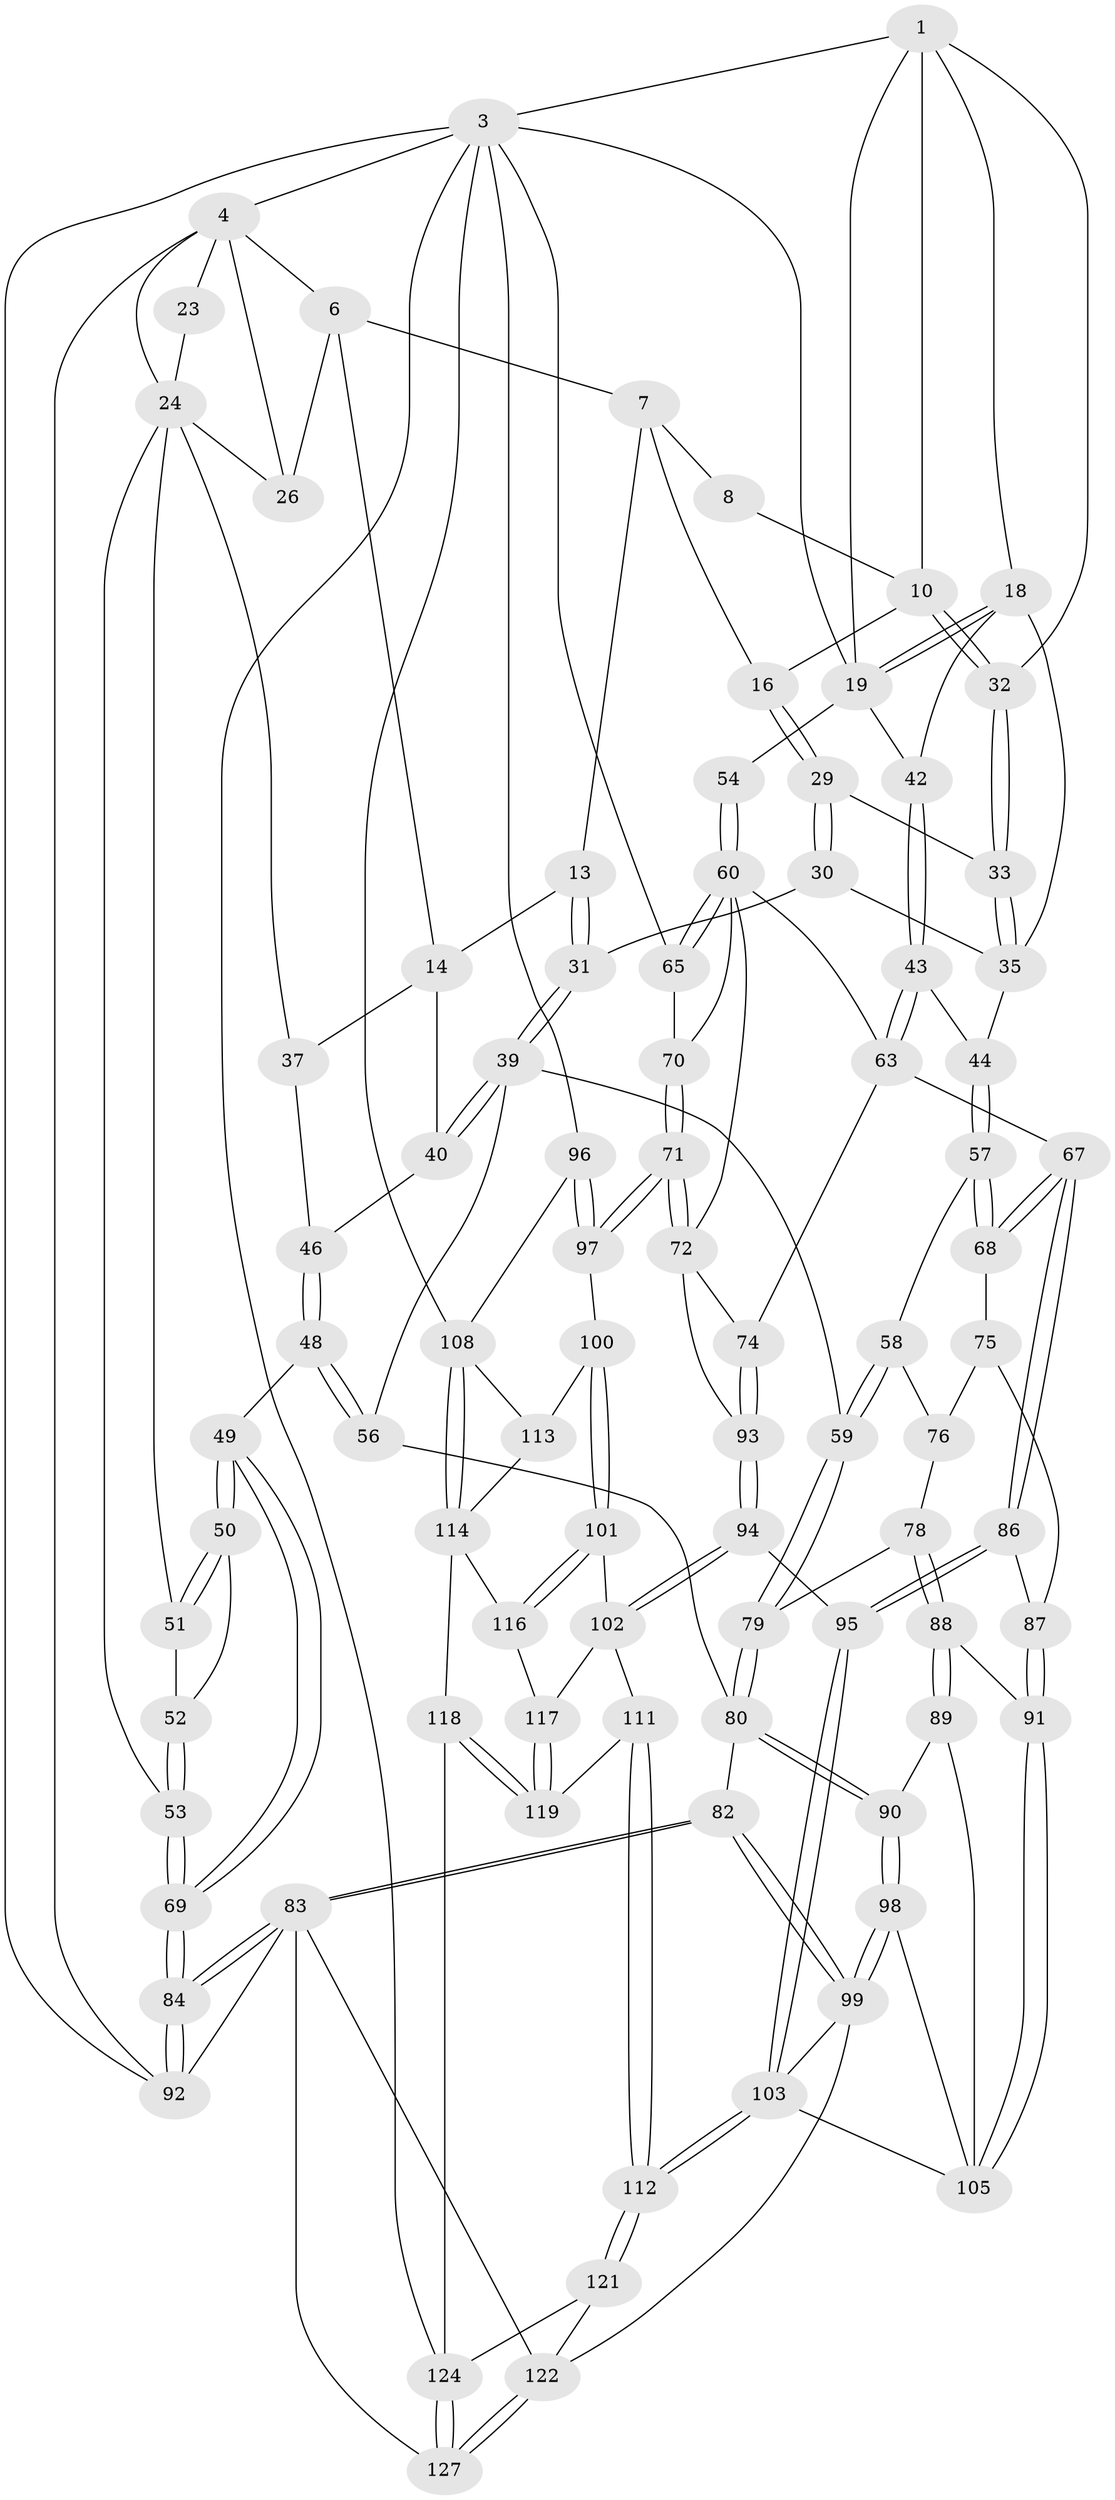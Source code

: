 // original degree distribution, {3: 0.0234375, 5: 0.5703125, 6: 0.203125, 4: 0.203125}
// Generated by graph-tools (version 1.1) at 2025/21/03/04/25 18:21:10]
// undirected, 89 vertices, 209 edges
graph export_dot {
graph [start="1"]
  node [color=gray90,style=filled];
  1 [pos="+0.6354881910697663+0",super="+9+2"];
  3 [pos="+1+0",super="+107+21"];
  4 [pos="+0+0",super="+28+5"];
  6 [pos="+0.16977451464133594+0",super="+15"];
  7 [pos="+0.36806159906423747+0",super="+12"];
  8 [pos="+0.5315912353681658+0"];
  10 [pos="+0.5433953602282626+0.081008823371474",super="+11"];
  13 [pos="+0.31845783167555586+0.08693120797141467"];
  14 [pos="+0.16665371837663012+0.07505175930301382",super="+36"];
  16 [pos="+0.4614965233546513+0.07499706501226264"];
  18 [pos="+0.6617310175884376+0.09441102690307987",super="+34"];
  19 [pos="+0.7628231124821596+0.14450091129774673",super="+45+20"];
  23 [pos="+0.03401150672459804+0.08464290968455682"];
  24 [pos="+0.09430205860789123+0.14653876427017315",super="+25+47"];
  26 [pos="+0.14720862759975664+0.08834140074681236"];
  29 [pos="+0.4292794931104661+0.1404557413022274"];
  30 [pos="+0.40231418575261146+0.17566152382840952"];
  31 [pos="+0.3539578435455948+0.17869485028830956"];
  32 [pos="+0.5548638040086563+0.09287530713543396"];
  33 [pos="+0.5477659237814552+0.11923356437435938"];
  35 [pos="+0.5468323632946299+0.15999511528443855",super="+41"];
  37 [pos="+0.18789571903866464+0.19591048682504272"];
  39 [pos="+0.3275425469754986+0.2142513214615631",super="+55"];
  40 [pos="+0.2769773501642268+0.20067562465301364"];
  42 [pos="+0.6377980247273654+0.25374855500261245"];
  43 [pos="+0.6036351250832928+0.29131841713518875"];
  44 [pos="+0.5232770263943329+0.3033179584108493"];
  46 [pos="+0.2006975301243873+0.2100521974214087"];
  48 [pos="+0.14755779440015984+0.339000497303563"];
  49 [pos="+0.14173233035520863+0.3361247708943541"];
  50 [pos="+0.1308205819574122+0.3164890154477854"];
  51 [pos="+0.10611548870311706+0.18022237341355643"];
  52 [pos="+0.011780273704204184+0.2512167326249514"];
  53 [pos="+0+0.21033916335905173"];
  54 [pos="+0.806876224024487+0.21336850125841203"];
  56 [pos="+0.15400530993547248+0.34400755221362983"];
  57 [pos="+0.5217001175744725+0.3058418976965481"];
  58 [pos="+0.4013644581978622+0.35792735423385696"];
  59 [pos="+0.37690403245616+0.3615710767123892"];
  60 [pos="+0.8207131536696528+0.2689241289782017",super="+61"];
  63 [pos="+0.653365005783777+0.36850192639057777",super="+66"];
  65 [pos="+1+0.35254107821146746"];
  67 [pos="+0.6153650598018146+0.43960493853549887"];
  68 [pos="+0.535029992881873+0.388126908252158"];
  69 [pos="+0+0.44280302258272314"];
  70 [pos="+0.8548782551090821+0.4270328973650841"];
  71 [pos="+0.8446312408746485+0.4757579984765093"];
  72 [pos="+0.761442472639314+0.4639888249919332",super="+73"];
  74 [pos="+0.6439372089148646+0.4598820737239157"];
  75 [pos="+0.5112447174204293+0.42831444623810305",super="+85"];
  76 [pos="+0.44326079134420765+0.39801818818041884",super="+77"];
  78 [pos="+0.3993078679034726+0.45124674561291295"];
  79 [pos="+0.3558619903499168+0.40290698455327484"];
  80 [pos="+0.267667746805645+0.4595181133786975",super="+81"];
  82 [pos="+0+0.7499489165468836"];
  83 [pos="+0+0.77365503152859",super="+126"];
  84 [pos="+0+0.7926593729985837"];
  86 [pos="+0.5224210535795395+0.5099701176381303"];
  87 [pos="+0.5112041252065821+0.5043101386770817"];
  88 [pos="+0.42463094696145925+0.530588554655254"];
  89 [pos="+0.2854618646733144+0.5410754373617203"];
  90 [pos="+0.28319810830208614+0.540192467046187"];
  91 [pos="+0.434595712865141+0.5370805710699565"];
  92 [pos="+0+1"];
  93 [pos="+0.6647599657775646+0.5046945800345581"];
  94 [pos="+0.6565702681266667+0.5709145464377102"];
  95 [pos="+0.5683539226199709+0.5750913959451657"];
  96 [pos="+1+0.5825429231204973"];
  97 [pos="+0.8589106763071812+0.5244297201242493"];
  98 [pos="+0.16955453105789833+0.6958212084170092"];
  99 [pos="+0.15230907876999508+0.709010174963545",super="+120"];
  100 [pos="+0.8381646929995089+0.5617189079708161"];
  101 [pos="+0.742600094609136+0.6158714435417976"];
  102 [pos="+0.7021374705417232+0.6169178371139111",super="+110"];
  103 [pos="+0.49289707551802137+0.6882097999058072",super="+104"];
  105 [pos="+0.4331605800478433+0.6753396396941626",super="+106"];
  108 [pos="+1+0.845383079286203",super="+109"];
  111 [pos="+0.6422088179180354+0.7308337518776379"];
  112 [pos="+0.5721886163021713+0.7658545997294648"];
  113 [pos="+0.8652474622859526+0.6215261616736412"];
  114 [pos="+0.8971279505241786+0.7295251687618128",super="+115"];
  116 [pos="+0.7817056809500461+0.693575731210509"];
  117 [pos="+0.7546855546940224+0.7309006062794137"];
  118 [pos="+0.7818114761474002+0.8428105098867718"];
  119 [pos="+0.7395662178071718+0.7905653408132167"];
  121 [pos="+0.5662563121199934+0.8501664258988252"];
  122 [pos="+0.43814474999499375+0.8997743461989258",super="+123"];
  124 [pos="+0.8200285196661083+1",super="+125"];
  127 [pos="+0.4955271223342023+1"];
  1 -- 32;
  1 -- 10;
  1 -- 18;
  1 -- 3;
  1 -- 19;
  3 -- 4;
  3 -- 124;
  3 -- 108;
  3 -- 92;
  3 -- 19;
  3 -- 65;
  3 -- 96;
  4 -- 92;
  4 -- 24;
  4 -- 23;
  4 -- 26;
  4 -- 6;
  6 -- 7;
  6 -- 26;
  6 -- 14;
  7 -- 8;
  7 -- 16;
  7 -- 13;
  8 -- 10;
  10 -- 32;
  10 -- 32;
  10 -- 16;
  13 -- 14;
  13 -- 31;
  13 -- 31;
  14 -- 40;
  14 -- 37;
  16 -- 29;
  16 -- 29;
  18 -- 19;
  18 -- 19;
  18 -- 35;
  18 -- 42;
  19 -- 42;
  19 -- 54 [weight=2];
  23 -- 24;
  24 -- 26;
  24 -- 51;
  24 -- 37;
  24 -- 53;
  29 -- 30;
  29 -- 30;
  29 -- 33;
  30 -- 31;
  30 -- 35;
  31 -- 39;
  31 -- 39;
  32 -- 33;
  32 -- 33;
  33 -- 35;
  33 -- 35;
  35 -- 44;
  37 -- 46;
  39 -- 40;
  39 -- 40;
  39 -- 56;
  39 -- 59;
  40 -- 46;
  42 -- 43;
  42 -- 43;
  43 -- 44;
  43 -- 63;
  43 -- 63;
  44 -- 57;
  44 -- 57;
  46 -- 48;
  46 -- 48;
  48 -- 49;
  48 -- 56;
  48 -- 56;
  49 -- 50;
  49 -- 50;
  49 -- 69;
  49 -- 69;
  50 -- 51;
  50 -- 51;
  50 -- 52;
  51 -- 52;
  52 -- 53;
  52 -- 53;
  53 -- 69;
  53 -- 69;
  54 -- 60;
  54 -- 60;
  56 -- 80;
  57 -- 58;
  57 -- 68;
  57 -- 68;
  58 -- 59;
  58 -- 59;
  58 -- 76;
  59 -- 79;
  59 -- 79;
  60 -- 65;
  60 -- 65;
  60 -- 70;
  60 -- 63;
  60 -- 72;
  63 -- 74;
  63 -- 67;
  65 -- 70;
  67 -- 68;
  67 -- 68;
  67 -- 86;
  67 -- 86;
  68 -- 75;
  69 -- 84;
  69 -- 84;
  70 -- 71;
  70 -- 71;
  71 -- 72;
  71 -- 72;
  71 -- 97;
  71 -- 97;
  72 -- 93;
  72 -- 74;
  74 -- 93;
  74 -- 93;
  75 -- 76 [weight=2];
  75 -- 87;
  76 -- 78;
  78 -- 79;
  78 -- 88;
  78 -- 88;
  79 -- 80;
  79 -- 80;
  80 -- 90;
  80 -- 90;
  80 -- 82;
  82 -- 83;
  82 -- 83;
  82 -- 99;
  82 -- 99;
  83 -- 84;
  83 -- 84;
  83 -- 92;
  83 -- 127;
  83 -- 122;
  84 -- 92;
  84 -- 92;
  86 -- 87;
  86 -- 95;
  86 -- 95;
  87 -- 91;
  87 -- 91;
  88 -- 89;
  88 -- 89;
  88 -- 91;
  89 -- 90;
  89 -- 105;
  90 -- 98;
  90 -- 98;
  91 -- 105;
  91 -- 105;
  93 -- 94;
  93 -- 94;
  94 -- 95;
  94 -- 102;
  94 -- 102;
  95 -- 103;
  95 -- 103;
  96 -- 97;
  96 -- 97;
  96 -- 108;
  97 -- 100;
  98 -- 99;
  98 -- 99;
  98 -- 105;
  99 -- 103;
  99 -- 122;
  100 -- 101;
  100 -- 101;
  100 -- 113;
  101 -- 102;
  101 -- 116;
  101 -- 116;
  102 -- 117;
  102 -- 111;
  103 -- 112;
  103 -- 112;
  103 -- 105;
  108 -- 114;
  108 -- 114;
  108 -- 113;
  111 -- 112;
  111 -- 112;
  111 -- 119;
  112 -- 121;
  112 -- 121;
  113 -- 114;
  114 -- 116;
  114 -- 118;
  116 -- 117;
  117 -- 119;
  117 -- 119;
  118 -- 119;
  118 -- 119;
  118 -- 124;
  121 -- 122;
  121 -- 124;
  122 -- 127;
  122 -- 127;
  124 -- 127;
  124 -- 127;
}

